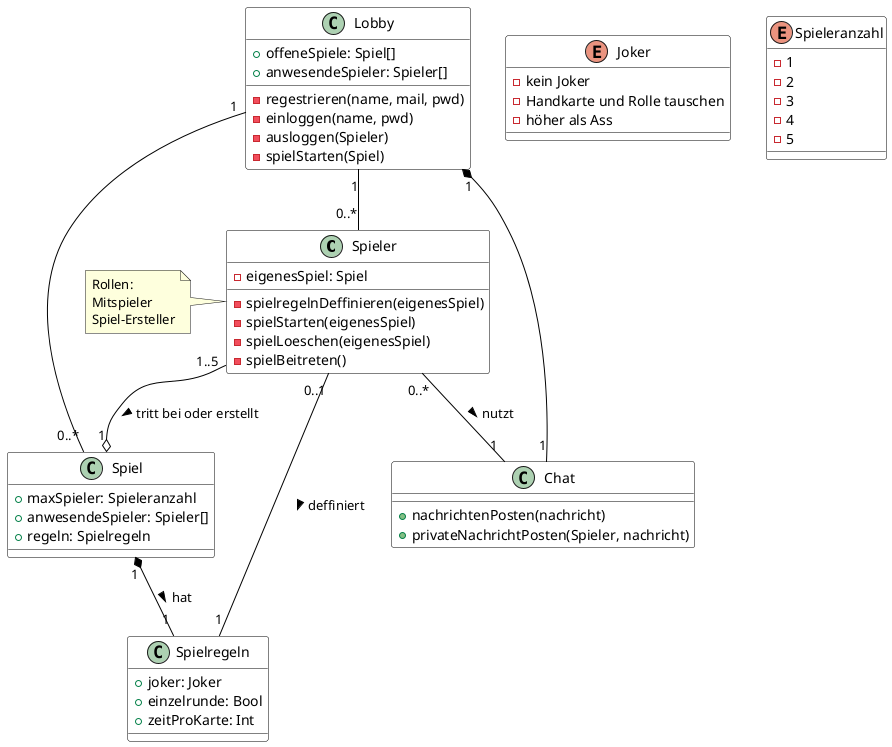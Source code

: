 @startuml Durak Lobby

skinparam{
    ClassBackgroundColor white
    ClassBorderColor black

    'ClassAttributeIconSize 0

    ArrowColor black

    Shadowing false

}

class Spieler {
    -eigenesSpiel: Spiel
    -spielregelnDeffinieren(eigenesSpiel)
    -spielStarten(eigenesSpiel)
    -spielLoeschen(eigenesSpiel)
    -spielBeitreten()
}
note left
    Rollen:
    Mitspieler 
    Spiel-Ersteller
end note

class Lobby {
    +offeneSpiele: Spiel[]
    +anwesendeSpieler: Spieler[]
    -regestrieren(name, mail, pwd)
    -einloggen(name, pwd)
    -ausloggen(Spieler)
    -spielStarten(Spiel)
}

class Spiel {
    + maxSpieler: Spieleranzahl
    + anwesendeSpieler: Spieler[]
    + regeln: Spielregeln
}

class Spielregeln {
    + joker: Joker
    + einzelrunde: Bool
    + zeitProKarte: Int
}

class Chat {
    + nachrichtenPosten(nachricht)
    + privateNachrichtPosten(Spieler, nachricht)
}

enum Joker {
    -kein Joker
    -Handkarte und Rolle tauschen
    -höher als Ass
}

enum Spieleranzahl {
    - 1
    - 2
    - 3
    - 4
    - 5
}



Lobby "1" -- "0..*" Spieler

Spieler "1..5" --o "1" Spiel : tritt bei oder erstellt >

Spiel "1" *-- "1" Spielregeln : hat >

Lobby "1" -- "0..*" Spiel 

Spieler "0..*" -- "1" Chat : nutzt >

Lobby "1" *-- "1" Chat 

Spieler "0..1" -- "1" Spielregeln: deffiniert > 

@enduml
